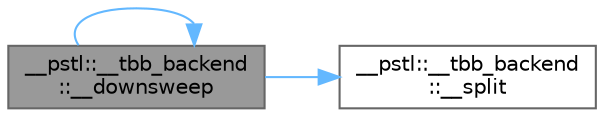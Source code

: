 digraph "__pstl::__tbb_backend::__downsweep"
{
 // LATEX_PDF_SIZE
  bgcolor="transparent";
  edge [fontname=Helvetica,fontsize=10,labelfontname=Helvetica,labelfontsize=10];
  node [fontname=Helvetica,fontsize=10,shape=box,height=0.2,width=0.4];
  rankdir="LR";
  Node1 [id="Node000001",label="__pstl::__tbb_backend\l::__downsweep",height=0.2,width=0.4,color="gray40", fillcolor="grey60", style="filled", fontcolor="black",tooltip=" "];
  Node1 -> Node1 [id="edge1_Node000001_Node000001",color="steelblue1",style="solid",tooltip=" "];
  Node1 -> Node2 [id="edge2_Node000001_Node000002",color="steelblue1",style="solid",tooltip=" "];
  Node2 [id="Node000002",label="__pstl::__tbb_backend\l::__split",height=0.2,width=0.4,color="grey40", fillcolor="white", style="filled",URL="$namespace____pstl_1_1____tbb__backend.html#a412bd21d61e578eab6a5afe510c8f07d",tooltip=" "];
}

